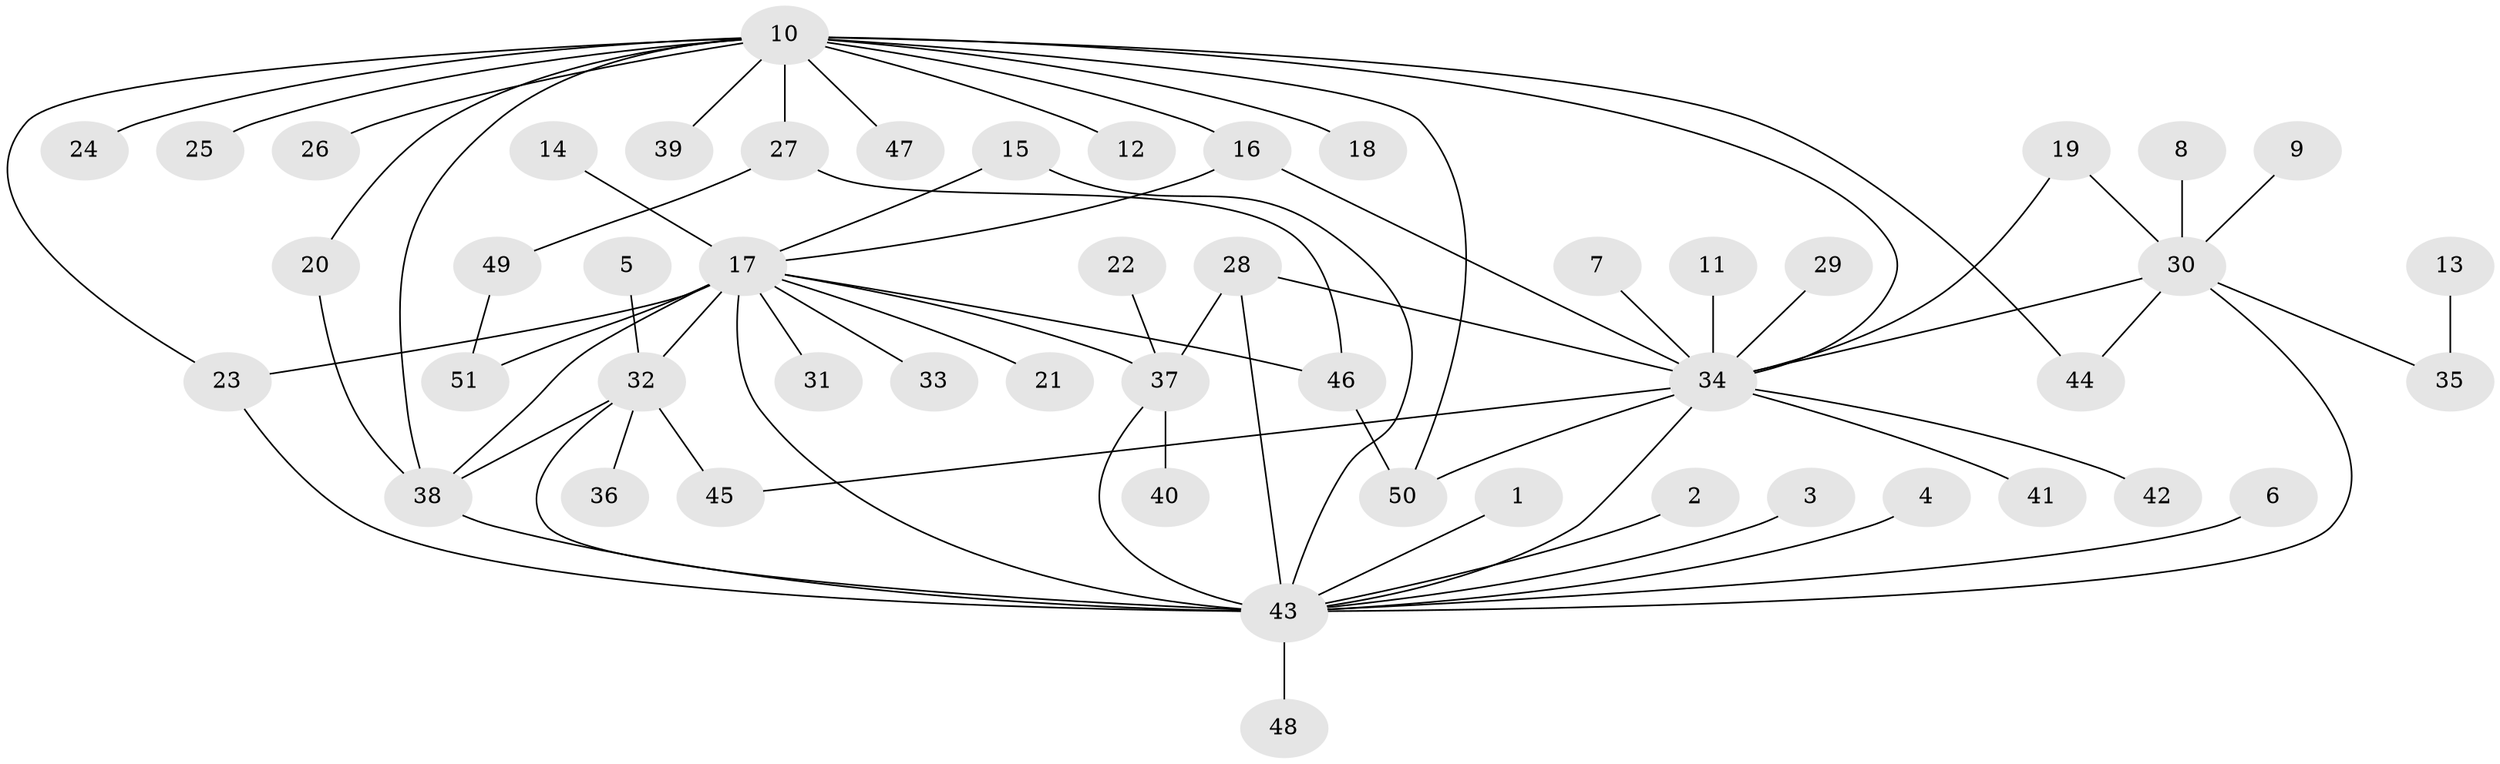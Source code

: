 // original degree distribution, {14: 0.010309278350515464, 19: 0.010309278350515464, 1: 0.5051546391752577, 17: 0.010309278350515464, 4: 0.061855670103092786, 8: 0.010309278350515464, 6: 0.010309278350515464, 7: 0.010309278350515464, 2: 0.18556701030927836, 5: 0.041237113402061855, 3: 0.13402061855670103, 13: 0.010309278350515464}
// Generated by graph-tools (version 1.1) at 2025/49/03/09/25 03:49:56]
// undirected, 51 vertices, 71 edges
graph export_dot {
graph [start="1"]
  node [color=gray90,style=filled];
  1;
  2;
  3;
  4;
  5;
  6;
  7;
  8;
  9;
  10;
  11;
  12;
  13;
  14;
  15;
  16;
  17;
  18;
  19;
  20;
  21;
  22;
  23;
  24;
  25;
  26;
  27;
  28;
  29;
  30;
  31;
  32;
  33;
  34;
  35;
  36;
  37;
  38;
  39;
  40;
  41;
  42;
  43;
  44;
  45;
  46;
  47;
  48;
  49;
  50;
  51;
  1 -- 43 [weight=1.0];
  2 -- 43 [weight=1.0];
  3 -- 43 [weight=1.0];
  4 -- 43 [weight=1.0];
  5 -- 32 [weight=1.0];
  6 -- 43 [weight=1.0];
  7 -- 34 [weight=1.0];
  8 -- 30 [weight=1.0];
  9 -- 30 [weight=1.0];
  10 -- 12 [weight=1.0];
  10 -- 16 [weight=1.0];
  10 -- 18 [weight=1.0];
  10 -- 20 [weight=1.0];
  10 -- 23 [weight=1.0];
  10 -- 24 [weight=1.0];
  10 -- 25 [weight=1.0];
  10 -- 26 [weight=1.0];
  10 -- 27 [weight=1.0];
  10 -- 34 [weight=1.0];
  10 -- 38 [weight=1.0];
  10 -- 39 [weight=1.0];
  10 -- 44 [weight=1.0];
  10 -- 47 [weight=1.0];
  10 -- 50 [weight=1.0];
  11 -- 34 [weight=2.0];
  13 -- 35 [weight=1.0];
  14 -- 17 [weight=1.0];
  15 -- 17 [weight=1.0];
  15 -- 43 [weight=1.0];
  16 -- 17 [weight=1.0];
  16 -- 34 [weight=1.0];
  17 -- 21 [weight=1.0];
  17 -- 23 [weight=1.0];
  17 -- 31 [weight=1.0];
  17 -- 32 [weight=1.0];
  17 -- 33 [weight=1.0];
  17 -- 37 [weight=1.0];
  17 -- 38 [weight=1.0];
  17 -- 43 [weight=2.0];
  17 -- 46 [weight=1.0];
  17 -- 51 [weight=2.0];
  19 -- 30 [weight=1.0];
  19 -- 34 [weight=1.0];
  20 -- 38 [weight=1.0];
  22 -- 37 [weight=1.0];
  23 -- 43 [weight=1.0];
  27 -- 46 [weight=1.0];
  27 -- 49 [weight=1.0];
  28 -- 34 [weight=1.0];
  28 -- 37 [weight=1.0];
  28 -- 43 [weight=1.0];
  29 -- 34 [weight=1.0];
  30 -- 34 [weight=1.0];
  30 -- 35 [weight=1.0];
  30 -- 43 [weight=1.0];
  30 -- 44 [weight=1.0];
  32 -- 36 [weight=1.0];
  32 -- 38 [weight=1.0];
  32 -- 43 [weight=2.0];
  32 -- 45 [weight=1.0];
  34 -- 41 [weight=1.0];
  34 -- 42 [weight=1.0];
  34 -- 43 [weight=1.0];
  34 -- 45 [weight=1.0];
  34 -- 50 [weight=1.0];
  37 -- 40 [weight=1.0];
  37 -- 43 [weight=1.0];
  38 -- 43 [weight=1.0];
  43 -- 48 [weight=1.0];
  46 -- 50 [weight=1.0];
  49 -- 51 [weight=1.0];
}
